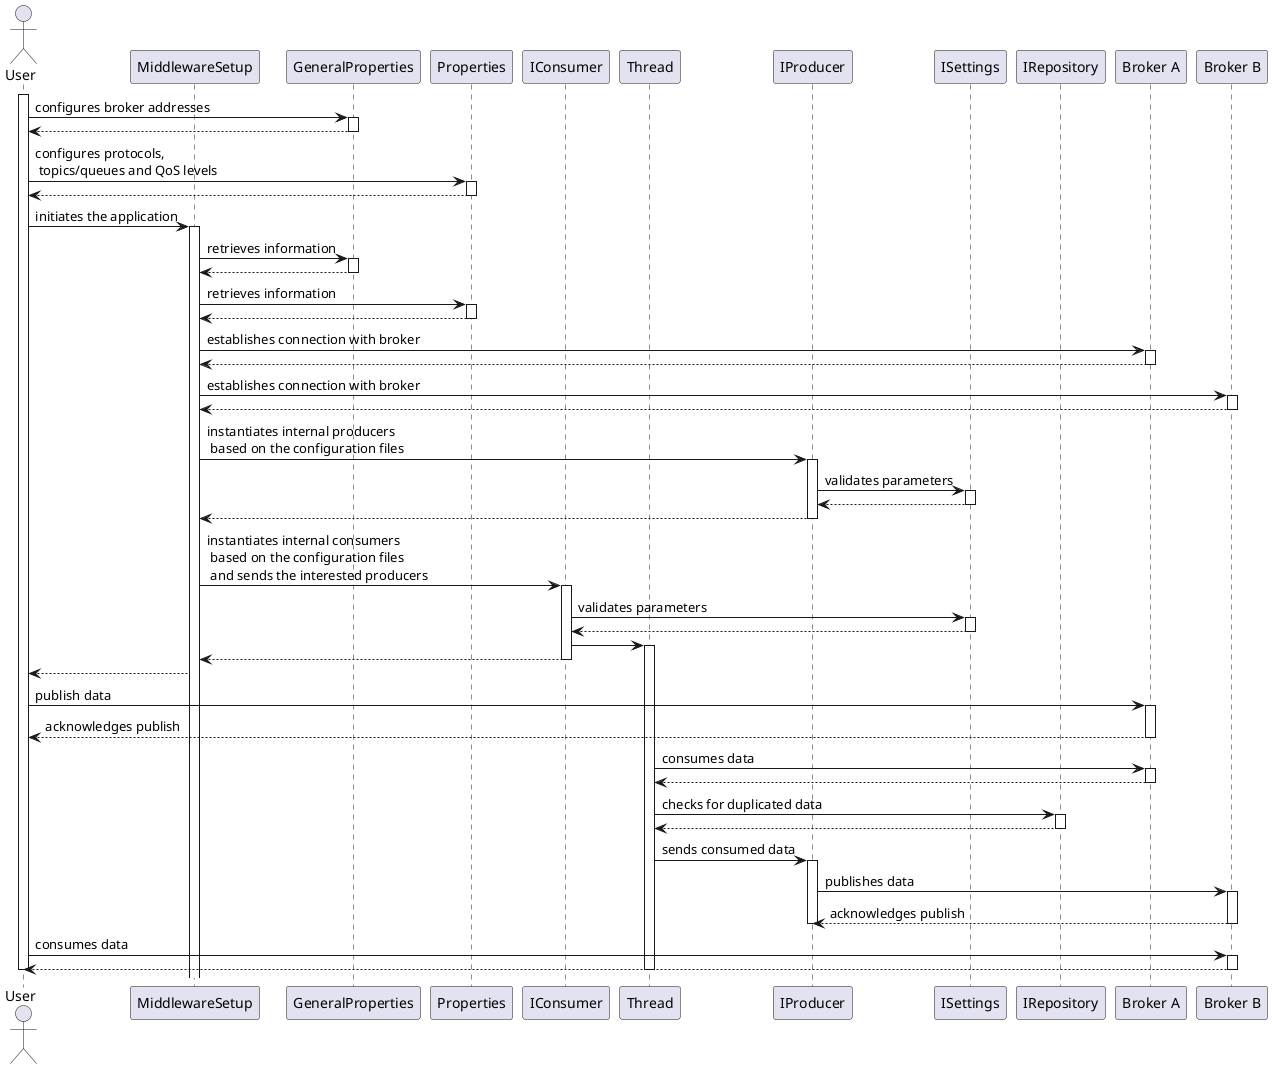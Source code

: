 @startuml

actor User as usr
participant MiddlewareSetup as ms
participant GeneralProperties as gp
participant Properties as p
participant IConsumer as ic
participant Thread as t
participant IProducer as ip
participant ISettings as ise
participant IRepository as ir
participant "Broker A" as b
participant "Broker B" as b2

activate usr
usr -> gp : configures broker addresses
activate gp
gp --> usr
deactivate gp
usr -> p : configures protocols, \n topics/queues and QoS levels
activate p
p --> usr
deactivate p
usr -> ms : initiates the application
activate ms
ms -> gp : retrieves information
activate gp
gp --> ms
deactivate gp
ms -> p : retrieves information
activate p
p --> ms
deactivate p
ms -> b : establishes connection with broker
activate b
b --> ms
deactivate b
ms -> b2 : establishes connection with broker
activate b2
b2 --> ms
deactivate b2
ms -> ip : instantiates internal producers \n based on the configuration files
activate ip
ip -> ise : validates parameters
activate ise
ise --> ip
deactivate ise
ip --> ms
deactivate ip
ms -> ic : instantiates internal consumers \n based on the configuration files \n and sends the interested producers
activate ic
ic -> ise : validates parameters
activate ise
ise --> ic
deactivate ise
ic -> t
activate t
ic --> ms
deactivate ic
ms --> usr
usr -> b : publish data
activate b
b --> usr : acknowledges publish
deactivate b
t -> b : consumes data
activate b
b --> t
deactivate b
t -> ir : checks for duplicated data
activate ir
ir --> t
deactivate ir
t -> ip : sends consumed data
activate ip
ip -> b2 : publishes data
activate b2
b2 --> ip : acknowledges publish
deactivate ip
deactivate b2
usr -> b2 : consumes data
activate b2
b2 --> usr
deactivate b2
deactivate t
deactivate usr

@enduml